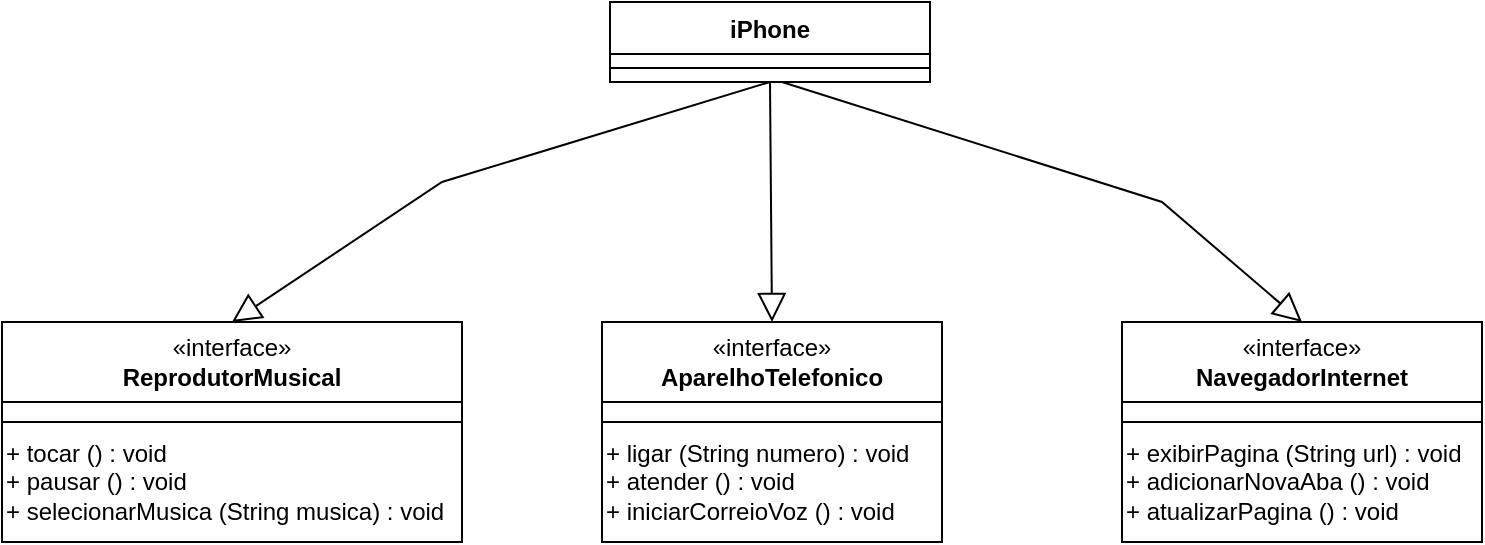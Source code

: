 <mxfile version="24.4.13" type="device">
  <diagram id="C5RBs43oDa-KdzZeNtuy" name="Page-1">
    <mxGraphModel dx="1050" dy="603" grid="1" gridSize="10" guides="1" tooltips="1" connect="1" arrows="1" fold="1" page="1" pageScale="1" pageWidth="827" pageHeight="1169" math="0" shadow="0">
      <root>
        <mxCell id="WIyWlLk6GJQsqaUBKTNV-0" />
        <mxCell id="WIyWlLk6GJQsqaUBKTNV-1" parent="WIyWlLk6GJQsqaUBKTNV-0" />
        <mxCell id="g2OMvHILHoGtbhg4BEHx-0" value="iPhone" style="swimlane;fontStyle=1;align=center;verticalAlign=top;childLayout=stackLayout;horizontal=1;startSize=26;horizontalStack=0;resizeParent=1;resizeParentMax=0;resizeLast=0;collapsible=1;marginBottom=0;whiteSpace=wrap;html=1;" parent="WIyWlLk6GJQsqaUBKTNV-1" vertex="1">
          <mxGeometry x="334" y="130" width="160" height="40" as="geometry">
            <mxRectangle x="334" y="130" width="80" height="30" as="alternateBounds" />
          </mxGeometry>
        </mxCell>
        <mxCell id="g2OMvHILHoGtbhg4BEHx-2" value="" style="line;strokeWidth=1;fillColor=none;align=left;verticalAlign=middle;spacingTop=-1;spacingLeft=3;spacingRight=3;rotatable=0;labelPosition=right;points=[];portConstraint=eastwest;strokeColor=inherit;" parent="g2OMvHILHoGtbhg4BEHx-0" vertex="1">
          <mxGeometry y="26" width="160" height="14" as="geometry" />
        </mxCell>
        <mxCell id="g2OMvHILHoGtbhg4BEHx-4" value="«interface»&lt;br&gt;&lt;b&gt;AparelhoTelefonico&lt;/b&gt;" style="html=1;whiteSpace=wrap;" parent="WIyWlLk6GJQsqaUBKTNV-1" vertex="1">
          <mxGeometry x="330" y="290" width="170" height="40" as="geometry" />
        </mxCell>
        <mxCell id="g2OMvHILHoGtbhg4BEHx-5" value="«interface»&lt;br&gt;&lt;b&gt;ReprodutorMusical&lt;/b&gt;" style="html=1;whiteSpace=wrap;" parent="WIyWlLk6GJQsqaUBKTNV-1" vertex="1">
          <mxGeometry x="30" y="290" width="230" height="40" as="geometry" />
        </mxCell>
        <mxCell id="g2OMvHILHoGtbhg4BEHx-10" value="" style="endArrow=block;endFill=0;endSize=12;html=1;rounded=0;exitX=0.5;exitY=1;exitDx=0;exitDy=0;entryX=0.5;entryY=0;entryDx=0;entryDy=0;" parent="WIyWlLk6GJQsqaUBKTNV-1" source="g2OMvHILHoGtbhg4BEHx-0" target="g2OMvHILHoGtbhg4BEHx-5" edge="1">
          <mxGeometry width="160" relative="1" as="geometry">
            <mxPoint x="330" y="310" as="sourcePoint" />
            <mxPoint x="490" y="310" as="targetPoint" />
            <Array as="points">
              <mxPoint x="250" y="220" />
            </Array>
          </mxGeometry>
        </mxCell>
        <mxCell id="g2OMvHILHoGtbhg4BEHx-12" value="" style="endArrow=block;endFill=0;endSize=12;html=1;rounded=0;exitX=0.5;exitY=1;exitDx=0;exitDy=0;entryX=0.5;entryY=0;entryDx=0;entryDy=0;" parent="WIyWlLk6GJQsqaUBKTNV-1" source="g2OMvHILHoGtbhg4BEHx-0" target="g2OMvHILHoGtbhg4BEHx-4" edge="1">
          <mxGeometry width="160" relative="1" as="geometry">
            <mxPoint x="424" y="180" as="sourcePoint" />
            <mxPoint x="175" y="300" as="targetPoint" />
            <Array as="points" />
          </mxGeometry>
        </mxCell>
        <mxCell id="g2OMvHILHoGtbhg4BEHx-13" value="" style="endArrow=block;endFill=0;endSize=12;html=1;rounded=0;entryX=0.5;entryY=0;entryDx=0;entryDy=0;" parent="WIyWlLk6GJQsqaUBKTNV-1" target="g2OMvHILHoGtbhg4BEHx-6" edge="1">
          <mxGeometry width="160" relative="1" as="geometry">
            <mxPoint x="420" y="170" as="sourcePoint" />
            <mxPoint x="185" y="310" as="targetPoint" />
            <Array as="points">
              <mxPoint x="610" y="230" />
            </Array>
          </mxGeometry>
        </mxCell>
        <mxCell id="g2OMvHILHoGtbhg4BEHx-6" value="«interface»&lt;br&gt;&lt;b&gt;NavegadorInternet&lt;/b&gt;" style="html=1;whiteSpace=wrap;gradientColor=none;" parent="WIyWlLk6GJQsqaUBKTNV-1" vertex="1">
          <mxGeometry x="590" y="290" width="180" height="40" as="geometry" />
        </mxCell>
        <mxCell id="g2OMvHILHoGtbhg4BEHx-14" value="+ exibirPagina (String url) : void&lt;div&gt;+ adicionarNovaAba () : void&lt;/div&gt;&lt;div&gt;+ atualizarPagina () : void&lt;/div&gt;" style="whiteSpace=wrap;html=1;align=left;" parent="WIyWlLk6GJQsqaUBKTNV-1" vertex="1">
          <mxGeometry x="590" y="340" width="180" height="60" as="geometry" />
        </mxCell>
        <mxCell id="g2OMvHILHoGtbhg4BEHx-15" value="" style="whiteSpace=wrap;html=1;" parent="WIyWlLk6GJQsqaUBKTNV-1" vertex="1">
          <mxGeometry x="590" y="330" width="180" height="10" as="geometry" />
        </mxCell>
        <mxCell id="g2OMvHILHoGtbhg4BEHx-16" value="" style="whiteSpace=wrap;html=1;" parent="WIyWlLk6GJQsqaUBKTNV-1" vertex="1">
          <mxGeometry x="330" y="330" width="170" height="10" as="geometry" />
        </mxCell>
        <mxCell id="g2OMvHILHoGtbhg4BEHx-17" value="+ ligar (String numero) : void&lt;div&gt;+ atender () : void&lt;/div&gt;&lt;div&gt;+ iniciarCorreioVoz () : void&lt;/div&gt;" style="whiteSpace=wrap;html=1;align=left;" parent="WIyWlLk6GJQsqaUBKTNV-1" vertex="1">
          <mxGeometry x="330" y="340" width="170" height="60" as="geometry" />
        </mxCell>
        <mxCell id="g2OMvHILHoGtbhg4BEHx-18" value="" style="whiteSpace=wrap;html=1;" parent="WIyWlLk6GJQsqaUBKTNV-1" vertex="1">
          <mxGeometry x="30" y="330" width="230" height="10" as="geometry" />
        </mxCell>
        <mxCell id="g2OMvHILHoGtbhg4BEHx-19" value="+ tocar () : void&lt;div&gt;+ pausar () : void&lt;/div&gt;&lt;div&gt;+ selecionarMusica (String musica) : void&lt;/div&gt;" style="whiteSpace=wrap;html=1;align=left;" parent="WIyWlLk6GJQsqaUBKTNV-1" vertex="1">
          <mxGeometry x="30" y="340" width="230" height="60" as="geometry" />
        </mxCell>
      </root>
    </mxGraphModel>
  </diagram>
</mxfile>
